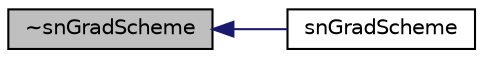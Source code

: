 digraph "~snGradScheme"
{
  bgcolor="transparent";
  edge [fontname="Helvetica",fontsize="10",labelfontname="Helvetica",labelfontsize="10"];
  node [fontname="Helvetica",fontsize="10",shape=record];
  rankdir="LR";
  Node614 [label="~snGradScheme",height=0.2,width=0.4,color="black", fillcolor="grey75", style="filled", fontcolor="black"];
  Node614 -> Node615 [dir="back",color="midnightblue",fontsize="10",style="solid",fontname="Helvetica"];
  Node615 [label="snGradScheme",height=0.2,width=0.4,color="black",URL="$a23429.html#a1a79021c1eaa0f1117d22f806a029c21",tooltip="Construct from mesh. "];
}
